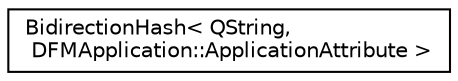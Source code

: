 digraph "类继承关系图"
{
  edge [fontname="Helvetica",fontsize="10",labelfontname="Helvetica",labelfontsize="10"];
  node [fontname="Helvetica",fontsize="10",shape=record];
  rankdir="LR";
  Node0 [label="BidirectionHash\< QString,\l DFMApplication::ApplicationAttribute \>",height=0.2,width=0.4,color="black", fillcolor="white", style="filled",URL="$class_bidirection_hash.html"];
}

